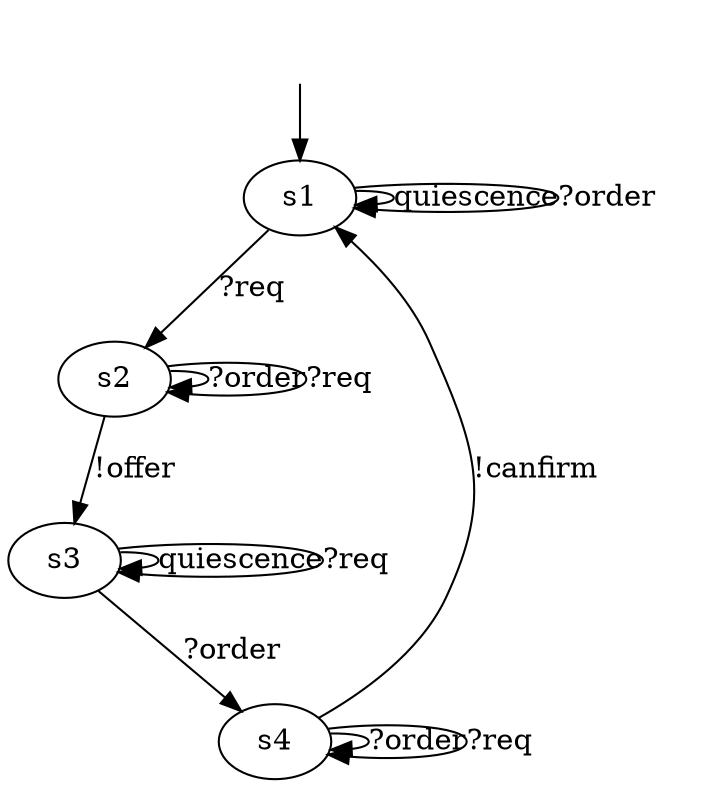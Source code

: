 digraph "../../DotModels/Iolts/ioco/01_ioco_P" {
s1 [label=s1];
s2 [label=s2];
s3 [label=s3];
s4 [label=s4];
s1 -> s1  [label=quiescence];
s1 -> s1  [label="?order"];
s1 -> s2  [label="?req"];
s2 -> s2  [label="?order"];
s2 -> s2  [label="?req"];
s2 -> s3  [label="!offer"];
s3 -> s3  [label=quiescence];
s3 -> s3  [label="?req"];
s3 -> s4  [label="?order"];
s4 -> s1  [label="!canfirm"];
s4 -> s4  [label="?order"];
s4 -> s4  [label="?req"];
__start0 [label="", shape=none];
__start0 -> s1  [label=""];
}
